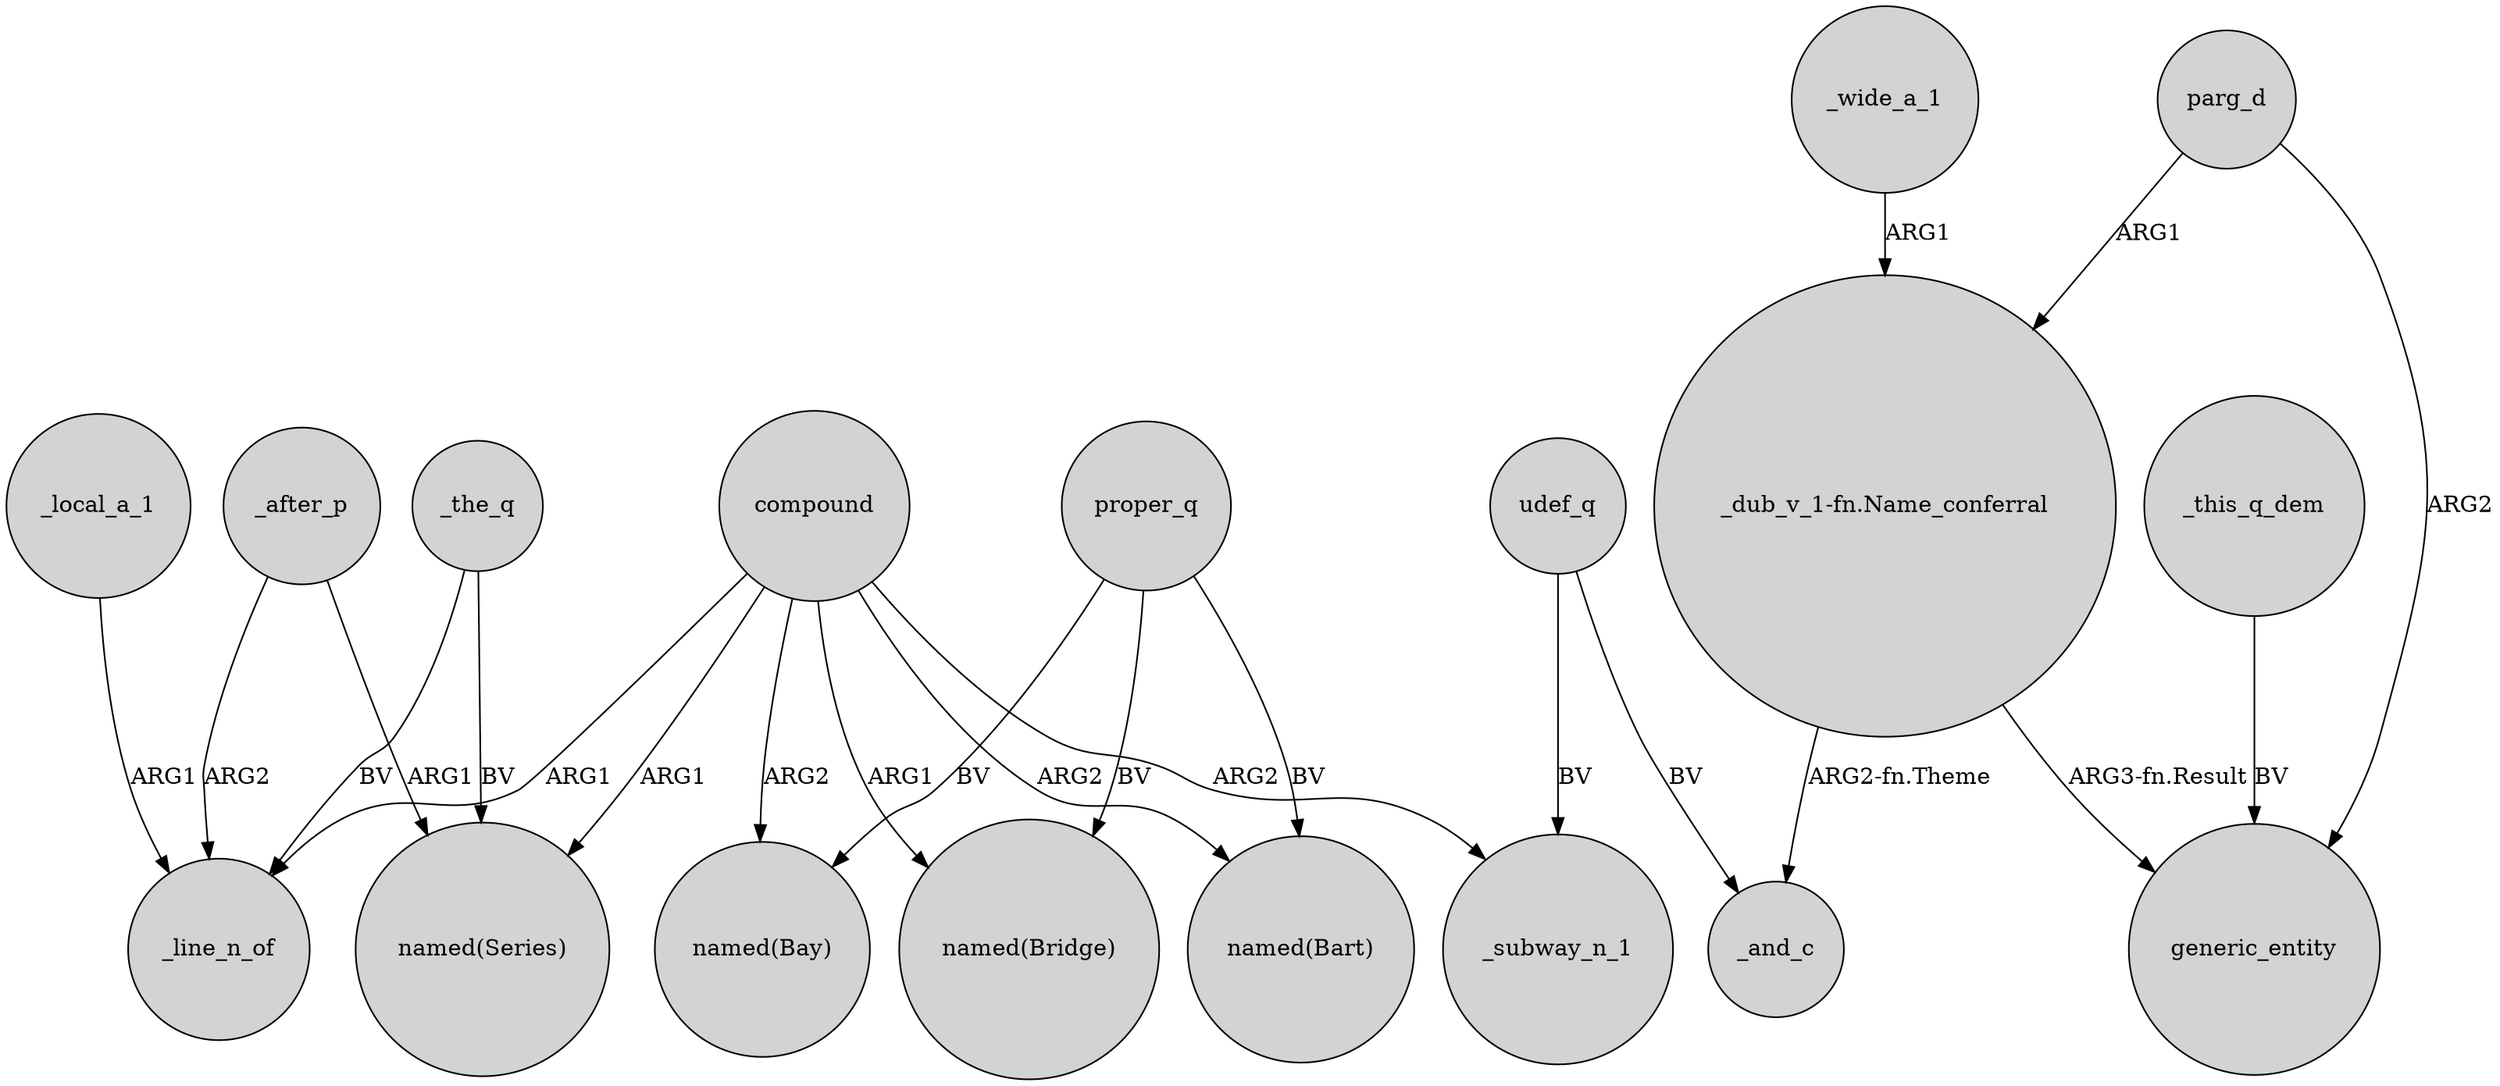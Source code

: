 digraph {
	node [shape=circle style=filled]
	proper_q -> "named(Bay)" [label=BV]
	_the_q -> _line_n_of [label=BV]
	parg_d -> generic_entity [label=ARG2]
	_the_q -> "named(Series)" [label=BV]
	_after_p -> "named(Series)" [label=ARG1]
	compound -> "named(Series)" [label=ARG1]
	_wide_a_1 -> "_dub_v_1-fn.Name_conferral" [label=ARG1]
	"_dub_v_1-fn.Name_conferral" -> generic_entity [label="ARG3-fn.Result"]
	_local_a_1 -> _line_n_of [label=ARG1]
	"_dub_v_1-fn.Name_conferral" -> _and_c [label="ARG2-fn.Theme"]
	compound -> _subway_n_1 [label=ARG2]
	udef_q -> _subway_n_1 [label=BV]
	compound -> _line_n_of [label=ARG1]
	proper_q -> "named(Bridge)" [label=BV]
	_this_q_dem -> generic_entity [label=BV]
	compound -> "named(Bart)" [label=ARG2]
	_after_p -> _line_n_of [label=ARG2]
	compound -> "named(Bridge)" [label=ARG1]
	parg_d -> "_dub_v_1-fn.Name_conferral" [label=ARG1]
	compound -> "named(Bay)" [label=ARG2]
	proper_q -> "named(Bart)" [label=BV]
	udef_q -> _and_c [label=BV]
}
